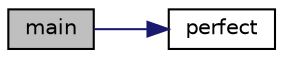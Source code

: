 digraph "main"
{
 // LATEX_PDF_SIZE
  edge [fontname="Helvetica",fontsize="10",labelfontname="Helvetica",labelfontsize="10"];
  node [fontname="Helvetica",fontsize="10",shape=record];
  rankdir="LR";
  Node1 [label="main",height=0.2,width=0.4,color="black", fillcolor="grey75", style="filled", fontcolor="black",tooltip="Головна функція."];
  Node1 -> Node2 [color="midnightblue",fontsize="10",style="solid",fontname="Helvetica"];
  Node2 [label="perfect",height=0.2,width=0.4,color="black", fillcolor="white", style="filled",URL="$main_8c.html#ac5e47ab2b533a768dda7a2e25acd5f09",tooltip="Перевіряє, чи є число досконалим."];
}
